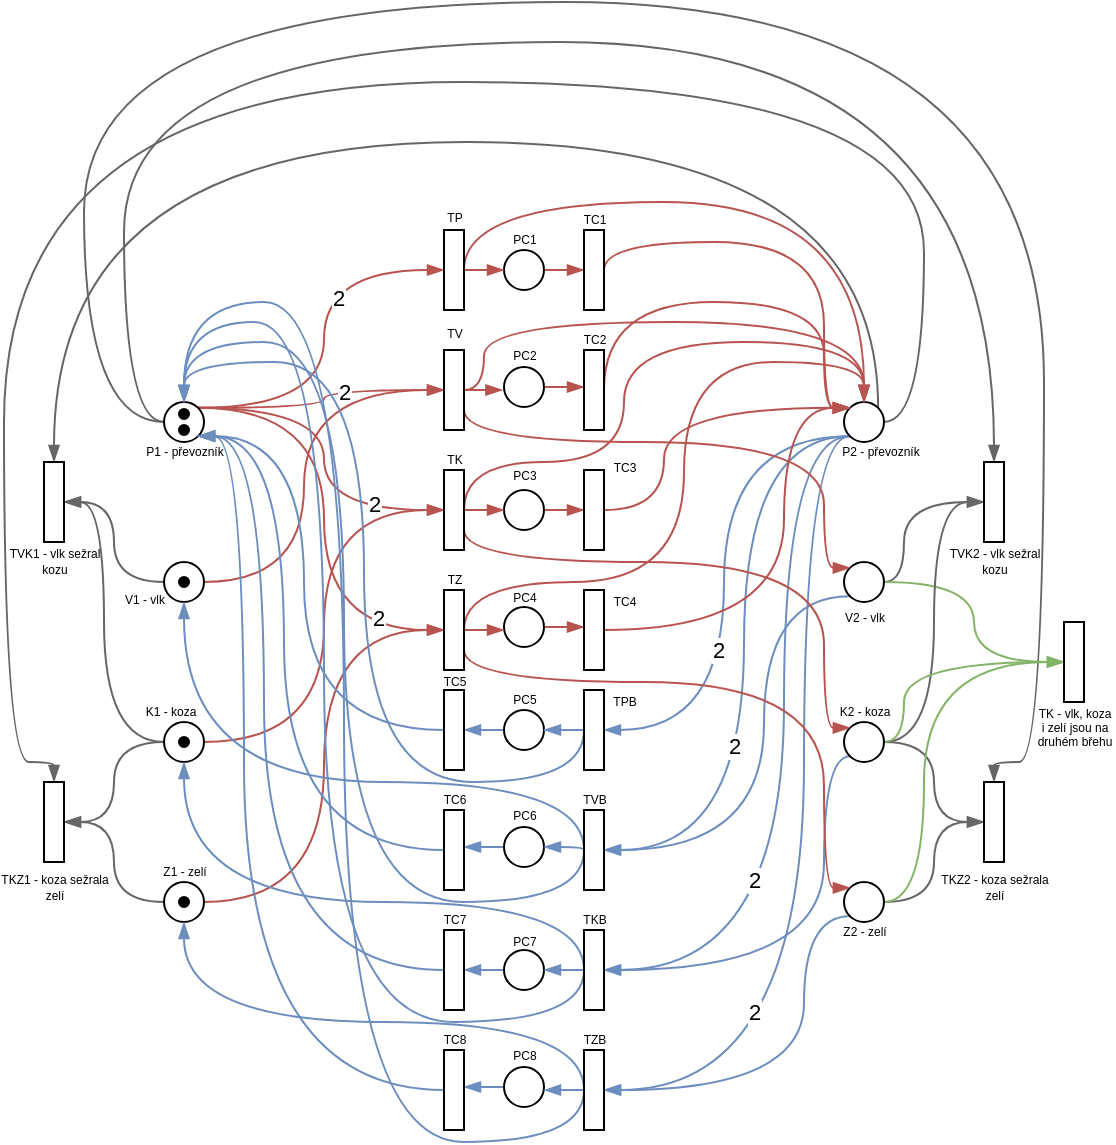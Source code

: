 <mxfile version="12.4.7" type="device"><diagram id="outNNPsC1bkLbOKSWhsV" name="Page-1"><mxGraphModel dx="1422" dy="762" grid="1" gridSize="10" guides="1" tooltips="1" connect="1" arrows="1" fold="1" page="1" pageScale="1" pageWidth="826" pageHeight="1169" math="0" shadow="0"><root><mxCell id="0"/><mxCell id="1" parent="0"/><mxCell id="mmurJmhkpzqXUQVvbqNA-113" style="edgeStyle=orthogonalEdgeStyle;curved=1;rounded=0;orthogonalLoop=1;jettySize=auto;html=1;exitX=1;exitY=0;exitDx=0;exitDy=0;entryX=0;entryY=0.5;entryDx=0;entryDy=0;endArrow=blockThin;endFill=1;fillColor=#f8cecc;strokeColor=#b85450;" edge="1" parent="1" source="mmurJmhkpzqXUQVvbqNA-1" target="mmurJmhkpzqXUQVvbqNA-40"><mxGeometry relative="1" as="geometry"/></mxCell><mxCell id="mmurJmhkpzqXUQVvbqNA-206" value="2" style="text;html=1;align=center;verticalAlign=middle;resizable=0;points=[];labelBackgroundColor=#ffffff;fontSize=11;" vertex="1" connectable="0" parent="mmurJmhkpzqXUQVvbqNA-113"><mxGeometry x="0.445" y="-14" relative="1" as="geometry"><mxPoint as="offset"/></mxGeometry></mxCell><mxCell id="mmurJmhkpzqXUQVvbqNA-114" style="edgeStyle=orthogonalEdgeStyle;curved=1;rounded=0;orthogonalLoop=1;jettySize=auto;html=1;exitX=1;exitY=0;exitDx=0;exitDy=0;entryX=0;entryY=0.5;entryDx=0;entryDy=0;endArrow=blockThin;endFill=1;fillColor=#f8cecc;strokeColor=#b85450;" edge="1" parent="1" source="mmurJmhkpzqXUQVvbqNA-1" target="mmurJmhkpzqXUQVvbqNA-41"><mxGeometry relative="1" as="geometry"/></mxCell><mxCell id="mmurJmhkpzqXUQVvbqNA-213" value="2" style="text;html=1;align=center;verticalAlign=middle;resizable=0;points=[];labelBackgroundColor=#ffffff;fontSize=11;" vertex="1" connectable="0" parent="mmurJmhkpzqXUQVvbqNA-114"><mxGeometry x="0.247" y="-1" relative="1" as="geometry"><mxPoint as="offset"/></mxGeometry></mxCell><mxCell id="mmurJmhkpzqXUQVvbqNA-115" style="edgeStyle=orthogonalEdgeStyle;curved=1;rounded=0;orthogonalLoop=1;jettySize=auto;html=1;exitX=1;exitY=0;exitDx=0;exitDy=0;entryX=0;entryY=0.5;entryDx=0;entryDy=0;endArrow=blockThin;endFill=1;fillColor=#f8cecc;strokeColor=#b85450;" edge="1" parent="1" source="mmurJmhkpzqXUQVvbqNA-1" target="mmurJmhkpzqXUQVvbqNA-51"><mxGeometry relative="1" as="geometry"/></mxCell><mxCell id="mmurJmhkpzqXUQVvbqNA-210" value="2" style="text;html=1;align=center;verticalAlign=middle;resizable=0;points=[];labelBackgroundColor=#ffffff;fontSize=11;" vertex="1" connectable="0" parent="mmurJmhkpzqXUQVvbqNA-115"><mxGeometry x="0.594" y="3" relative="1" as="geometry"><mxPoint as="offset"/></mxGeometry></mxCell><mxCell id="mmurJmhkpzqXUQVvbqNA-116" style="edgeStyle=orthogonalEdgeStyle;curved=1;rounded=0;orthogonalLoop=1;jettySize=auto;html=1;exitX=1;exitY=0;exitDx=0;exitDy=0;entryX=0;entryY=0.5;entryDx=0;entryDy=0;endArrow=blockThin;endFill=1;fillColor=#f8cecc;strokeColor=#b85450;" edge="1" parent="1" source="mmurJmhkpzqXUQVvbqNA-1" target="mmurJmhkpzqXUQVvbqNA-52"><mxGeometry relative="1" as="geometry"/></mxCell><mxCell id="mmurJmhkpzqXUQVvbqNA-214" value="2" style="text;html=1;align=center;verticalAlign=middle;resizable=0;points=[];labelBackgroundColor=#ffffff;fontSize=11;" vertex="1" connectable="0" parent="mmurJmhkpzqXUQVvbqNA-116"><mxGeometry x="0.718" y="6" relative="1" as="geometry"><mxPoint as="offset"/></mxGeometry></mxCell><mxCell id="mmurJmhkpzqXUQVvbqNA-155" style="edgeStyle=orthogonalEdgeStyle;curved=1;rounded=0;orthogonalLoop=1;jettySize=auto;html=1;exitX=0;exitY=0.5;exitDx=0;exitDy=0;endArrow=blockThin;endFill=1;fillColor=#f5f5f5;strokeColor=#666666;entryX=0.5;entryY=0;entryDx=0;entryDy=0;" edge="1" parent="1" source="mmurJmhkpzqXUQVvbqNA-1" target="mmurJmhkpzqXUQVvbqNA-37"><mxGeometry relative="1" as="geometry"><mxPoint x="570" y="20" as="targetPoint"/><Array as="points"><mxPoint x="210" y="250"/><mxPoint x="210" y="60"/><mxPoint x="645" y="60"/></Array></mxGeometry></mxCell><mxCell id="mmurJmhkpzqXUQVvbqNA-156" style="edgeStyle=orthogonalEdgeStyle;curved=1;rounded=0;orthogonalLoop=1;jettySize=auto;html=1;exitX=0;exitY=0.5;exitDx=0;exitDy=0;endArrow=blockThin;endFill=1;fillColor=#f5f5f5;strokeColor=#666666;" edge="1" parent="1" source="mmurJmhkpzqXUQVvbqNA-1"><mxGeometry relative="1" as="geometry"><mxPoint x="645" y="430" as="targetPoint"/><Array as="points"><mxPoint x="190" y="250"/><mxPoint x="190" y="40"/><mxPoint x="670" y="40"/><mxPoint x="670" y="420"/><mxPoint x="645" y="420"/></Array></mxGeometry></mxCell><mxCell id="mmurJmhkpzqXUQVvbqNA-1" value="" style="ellipse;whiteSpace=wrap;html=1;aspect=fixed;" vertex="1" parent="1"><mxGeometry x="230" y="240" width="20" height="20" as="geometry"/></mxCell><mxCell id="mmurJmhkpzqXUQVvbqNA-2" value="" style="ellipse;whiteSpace=wrap;html=1;aspect=fixed;fillColor=#000000;" vertex="1" parent="1"><mxGeometry x="237.5" y="251.5" width="5" height="5" as="geometry"/></mxCell><mxCell id="mmurJmhkpzqXUQVvbqNA-3" value="" style="ellipse;whiteSpace=wrap;html=1;aspect=fixed;fillColor=#000000;" vertex="1" parent="1"><mxGeometry x="237.5" y="243.5" width="5" height="5" as="geometry"/></mxCell><mxCell id="mmurJmhkpzqXUQVvbqNA-117" style="edgeStyle=orthogonalEdgeStyle;curved=1;rounded=0;orthogonalLoop=1;jettySize=auto;html=1;exitX=1;exitY=0.5;exitDx=0;exitDy=0;entryX=0;entryY=0.5;entryDx=0;entryDy=0;endArrow=blockThin;endFill=1;fillColor=#f8cecc;strokeColor=#b85450;" edge="1" parent="1" source="mmurJmhkpzqXUQVvbqNA-4" target="mmurJmhkpzqXUQVvbqNA-41"><mxGeometry relative="1" as="geometry"><Array as="points"><mxPoint x="300" y="330"/><mxPoint x="300" y="234"/></Array></mxGeometry></mxCell><mxCell id="mmurJmhkpzqXUQVvbqNA-145" style="edgeStyle=orthogonalEdgeStyle;curved=1;rounded=0;orthogonalLoop=1;jettySize=auto;html=1;exitX=0;exitY=0.5;exitDx=0;exitDy=0;entryX=1;entryY=0.5;entryDx=0;entryDy=0;endArrow=blockThin;endFill=1;fillColor=#f5f5f5;strokeColor=#666666;" edge="1" parent="1" source="mmurJmhkpzqXUQVvbqNA-4" target="mmurJmhkpzqXUQVvbqNA-32"><mxGeometry relative="1" as="geometry"/></mxCell><mxCell id="mmurJmhkpzqXUQVvbqNA-4" value="" style="ellipse;whiteSpace=wrap;html=1;aspect=fixed;" vertex="1" parent="1"><mxGeometry x="230" y="320" width="20" height="20" as="geometry"/></mxCell><mxCell id="mmurJmhkpzqXUQVvbqNA-5" value="" style="ellipse;whiteSpace=wrap;html=1;aspect=fixed;fillColor=#000000;" vertex="1" parent="1"><mxGeometry x="237.5" y="327.5" width="5" height="5" as="geometry"/></mxCell><mxCell id="mmurJmhkpzqXUQVvbqNA-118" style="edgeStyle=orthogonalEdgeStyle;curved=1;rounded=0;orthogonalLoop=1;jettySize=auto;html=1;exitX=1;exitY=0.5;exitDx=0;exitDy=0;entryX=0;entryY=0.5;entryDx=0;entryDy=0;endArrow=blockThin;endFill=1;fillColor=#f8cecc;strokeColor=#b85450;" edge="1" parent="1" source="mmurJmhkpzqXUQVvbqNA-6" target="mmurJmhkpzqXUQVvbqNA-51"><mxGeometry relative="1" as="geometry"/></mxCell><mxCell id="mmurJmhkpzqXUQVvbqNA-146" style="edgeStyle=orthogonalEdgeStyle;curved=1;rounded=0;orthogonalLoop=1;jettySize=auto;html=1;exitX=0;exitY=0.5;exitDx=0;exitDy=0;entryX=1;entryY=0.5;entryDx=0;entryDy=0;endArrow=blockThin;endFill=1;fillColor=#f5f5f5;strokeColor=#666666;" edge="1" parent="1" source="mmurJmhkpzqXUQVvbqNA-6" target="mmurJmhkpzqXUQVvbqNA-32"><mxGeometry relative="1" as="geometry"><Array as="points"><mxPoint x="200" y="410"/><mxPoint x="200" y="290"/></Array></mxGeometry></mxCell><mxCell id="mmurJmhkpzqXUQVvbqNA-149" style="edgeStyle=orthogonalEdgeStyle;curved=1;rounded=0;orthogonalLoop=1;jettySize=auto;html=1;exitX=0;exitY=0.5;exitDx=0;exitDy=0;entryX=1;entryY=0.5;entryDx=0;entryDy=0;endArrow=blockThin;endFill=1;fillColor=#f5f5f5;strokeColor=#666666;" edge="1" parent="1" source="mmurJmhkpzqXUQVvbqNA-6" target="mmurJmhkpzqXUQVvbqNA-35"><mxGeometry relative="1" as="geometry"/></mxCell><mxCell id="mmurJmhkpzqXUQVvbqNA-6" value="" style="ellipse;whiteSpace=wrap;html=1;aspect=fixed;" vertex="1" parent="1"><mxGeometry x="230" y="400" width="20" height="20" as="geometry"/></mxCell><mxCell id="mmurJmhkpzqXUQVvbqNA-7" value="" style="ellipse;whiteSpace=wrap;html=1;aspect=fixed;fillColor=#000000;" vertex="1" parent="1"><mxGeometry x="237.5" y="407.5" width="5" height="5" as="geometry"/></mxCell><mxCell id="mmurJmhkpzqXUQVvbqNA-119" style="edgeStyle=orthogonalEdgeStyle;curved=1;rounded=0;orthogonalLoop=1;jettySize=auto;html=1;exitX=1;exitY=0.5;exitDx=0;exitDy=0;endArrow=blockThin;endFill=1;entryX=0;entryY=0.5;entryDx=0;entryDy=0;fillColor=#f8cecc;strokeColor=#b85450;" edge="1" parent="1" source="mmurJmhkpzqXUQVvbqNA-8" target="mmurJmhkpzqXUQVvbqNA-52"><mxGeometry relative="1" as="geometry"><mxPoint x="310.0" y="420" as="targetPoint"/></mxGeometry></mxCell><mxCell id="mmurJmhkpzqXUQVvbqNA-150" style="edgeStyle=orthogonalEdgeStyle;curved=1;rounded=0;orthogonalLoop=1;jettySize=auto;html=1;exitX=0;exitY=0.5;exitDx=0;exitDy=0;entryX=1;entryY=0.5;entryDx=0;entryDy=0;endArrow=blockThin;endFill=1;fillColor=#f5f5f5;strokeColor=#666666;" edge="1" parent="1" source="mmurJmhkpzqXUQVvbqNA-8" target="mmurJmhkpzqXUQVvbqNA-35"><mxGeometry relative="1" as="geometry"/></mxCell><mxCell id="mmurJmhkpzqXUQVvbqNA-8" value="" style="ellipse;whiteSpace=wrap;html=1;aspect=fixed;" vertex="1" parent="1"><mxGeometry x="230" y="480" width="20" height="20" as="geometry"/></mxCell><mxCell id="mmurJmhkpzqXUQVvbqNA-9" value="" style="ellipse;whiteSpace=wrap;html=1;aspect=fixed;fillColor=#000000;" vertex="1" parent="1"><mxGeometry x="237.5" y="487.5" width="5" height="5" as="geometry"/></mxCell><mxCell id="mmurJmhkpzqXUQVvbqNA-138" style="edgeStyle=orthogonalEdgeStyle;curved=1;rounded=0;orthogonalLoop=1;jettySize=auto;html=1;exitX=0;exitY=1;exitDx=0;exitDy=0;entryX=1;entryY=0.5;entryDx=0;entryDy=0;endArrow=blockThin;endFill=1;fillColor=#dae8fc;strokeColor=#6c8ebf;" edge="1" parent="1" source="mmurJmhkpzqXUQVvbqNA-10" target="mmurJmhkpzqXUQVvbqNA-59"><mxGeometry relative="1" as="geometry"/></mxCell><mxCell id="mmurJmhkpzqXUQVvbqNA-215" value="2" style="text;html=1;align=center;verticalAlign=middle;resizable=0;points=[];labelBackgroundColor=#ffffff;fontSize=11;" vertex="1" connectable="0" parent="mmurJmhkpzqXUQVvbqNA-138"><mxGeometry x="0.259" y="-3" relative="1" as="geometry"><mxPoint as="offset"/></mxGeometry></mxCell><mxCell id="mmurJmhkpzqXUQVvbqNA-139" style="edgeStyle=orthogonalEdgeStyle;curved=1;rounded=0;orthogonalLoop=1;jettySize=auto;html=1;exitX=0;exitY=1;exitDx=0;exitDy=0;entryX=1;entryY=0.5;entryDx=0;entryDy=0;endArrow=blockThin;endFill=1;fillColor=#dae8fc;strokeColor=#6c8ebf;" edge="1" parent="1" source="mmurJmhkpzqXUQVvbqNA-10" target="mmurJmhkpzqXUQVvbqNA-60"><mxGeometry relative="1" as="geometry"><Array as="points"><mxPoint x="520" y="257"/><mxPoint x="520" y="464"/></Array></mxGeometry></mxCell><mxCell id="mmurJmhkpzqXUQVvbqNA-216" value="2" style="text;html=1;align=center;verticalAlign=middle;resizable=0;points=[];labelBackgroundColor=#ffffff;fontSize=11;" vertex="1" connectable="0" parent="mmurJmhkpzqXUQVvbqNA-139"><mxGeometry x="0.259" y="-5" relative="1" as="geometry"><mxPoint as="offset"/></mxGeometry></mxCell><mxCell id="mmurJmhkpzqXUQVvbqNA-140" style="edgeStyle=orthogonalEdgeStyle;curved=1;rounded=0;orthogonalLoop=1;jettySize=auto;html=1;exitX=0;exitY=1;exitDx=0;exitDy=0;entryX=1;entryY=0.5;entryDx=0;entryDy=0;endArrow=blockThin;endFill=1;fillColor=#dae8fc;strokeColor=#6c8ebf;" edge="1" parent="1" source="mmurJmhkpzqXUQVvbqNA-10" target="mmurJmhkpzqXUQVvbqNA-65"><mxGeometry relative="1" as="geometry"><Array as="points"><mxPoint x="540" y="257"/><mxPoint x="540" y="524"/></Array></mxGeometry></mxCell><mxCell id="mmurJmhkpzqXUQVvbqNA-218" value="2" style="text;html=1;align=center;verticalAlign=middle;resizable=0;points=[];labelBackgroundColor=#ffffff;fontSize=11;" vertex="1" connectable="0" parent="mmurJmhkpzqXUQVvbqNA-140"><mxGeometry x="0.308" y="-15" relative="1" as="geometry"><mxPoint as="offset"/></mxGeometry></mxCell><mxCell id="mmurJmhkpzqXUQVvbqNA-141" style="edgeStyle=orthogonalEdgeStyle;curved=1;rounded=0;orthogonalLoop=1;jettySize=auto;html=1;exitX=0;exitY=1;exitDx=0;exitDy=0;entryX=1;entryY=0.5;entryDx=0;entryDy=0;endArrow=blockThin;endFill=1;fillColor=#dae8fc;strokeColor=#6c8ebf;" edge="1" parent="1" source="mmurJmhkpzqXUQVvbqNA-10" target="mmurJmhkpzqXUQVvbqNA-66"><mxGeometry relative="1" as="geometry"><Array as="points"><mxPoint x="550" y="257"/><mxPoint x="550" y="584"/></Array></mxGeometry></mxCell><mxCell id="mmurJmhkpzqXUQVvbqNA-219" value="2" style="text;html=1;align=center;verticalAlign=middle;resizable=0;points=[];labelBackgroundColor=#ffffff;fontSize=11;" vertex="1" connectable="0" parent="mmurJmhkpzqXUQVvbqNA-141"><mxGeometry x="0.381" y="-25" relative="1" as="geometry"><mxPoint as="offset"/></mxGeometry></mxCell><mxCell id="mmurJmhkpzqXUQVvbqNA-147" style="edgeStyle=orthogonalEdgeStyle;curved=1;rounded=0;orthogonalLoop=1;jettySize=auto;html=1;exitX=1;exitY=0;exitDx=0;exitDy=0;entryX=0.5;entryY=0;entryDx=0;entryDy=0;endArrow=blockThin;endFill=1;fillColor=#f5f5f5;strokeColor=#666666;" edge="1" parent="1" source="mmurJmhkpzqXUQVvbqNA-10" target="mmurJmhkpzqXUQVvbqNA-32"><mxGeometry relative="1" as="geometry"><Array as="points"><mxPoint x="587" y="110"/><mxPoint x="175" y="110"/></Array></mxGeometry></mxCell><mxCell id="mmurJmhkpzqXUQVvbqNA-148" style="edgeStyle=orthogonalEdgeStyle;curved=1;rounded=0;orthogonalLoop=1;jettySize=auto;html=1;exitX=1;exitY=0.5;exitDx=0;exitDy=0;endArrow=blockThin;endFill=1;fillColor=#f5f5f5;strokeColor=#666666;entryX=0.5;entryY=0;entryDx=0;entryDy=0;" edge="1" parent="1" source="mmurJmhkpzqXUQVvbqNA-10" target="mmurJmhkpzqXUQVvbqNA-35"><mxGeometry relative="1" as="geometry"><mxPoint x="175" y="430" as="targetPoint"/><Array as="points"><mxPoint x="610" y="250"/><mxPoint x="610" y="80"/><mxPoint x="150" y="80"/><mxPoint x="150" y="420"/><mxPoint x="175" y="420"/></Array></mxGeometry></mxCell><mxCell id="mmurJmhkpzqXUQVvbqNA-10" value="" style="ellipse;whiteSpace=wrap;html=1;aspect=fixed;" vertex="1" parent="1"><mxGeometry x="570" y="240" width="20" height="20" as="geometry"/></mxCell><mxCell id="mmurJmhkpzqXUQVvbqNA-142" style="edgeStyle=orthogonalEdgeStyle;curved=1;rounded=0;orthogonalLoop=1;jettySize=auto;html=1;exitX=0;exitY=1;exitDx=0;exitDy=0;entryX=1;entryY=0.5;entryDx=0;entryDy=0;endArrow=blockThin;endFill=1;fillColor=#dae8fc;strokeColor=#6c8ebf;" edge="1" parent="1" source="mmurJmhkpzqXUQVvbqNA-13" target="mmurJmhkpzqXUQVvbqNA-60"><mxGeometry relative="1" as="geometry"><Array as="points"><mxPoint x="530" y="337"/><mxPoint x="530" y="464"/></Array></mxGeometry></mxCell><mxCell id="mmurJmhkpzqXUQVvbqNA-151" style="edgeStyle=orthogonalEdgeStyle;curved=1;rounded=0;orthogonalLoop=1;jettySize=auto;html=1;exitX=1;exitY=0.5;exitDx=0;exitDy=0;entryX=0;entryY=0.5;entryDx=0;entryDy=0;endArrow=blockThin;endFill=1;fillColor=#f5f5f5;strokeColor=#666666;" edge="1" parent="1" source="mmurJmhkpzqXUQVvbqNA-13" target="mmurJmhkpzqXUQVvbqNA-37"><mxGeometry relative="1" as="geometry"><Array as="points"><mxPoint x="600" y="330"/><mxPoint x="600" y="290"/></Array></mxGeometry></mxCell><mxCell id="mmurJmhkpzqXUQVvbqNA-158" style="edgeStyle=orthogonalEdgeStyle;curved=1;rounded=0;orthogonalLoop=1;jettySize=auto;html=1;exitX=1;exitY=0.5;exitDx=0;exitDy=0;entryX=0;entryY=0.5;entryDx=0;entryDy=0;endArrow=blockThin;endFill=1;fillColor=#d5e8d4;strokeColor=#82b366;" edge="1" parent="1" source="mmurJmhkpzqXUQVvbqNA-13" target="mmurJmhkpzqXUQVvbqNA-39"><mxGeometry relative="1" as="geometry"/></mxCell><mxCell id="mmurJmhkpzqXUQVvbqNA-13" value="" style="ellipse;whiteSpace=wrap;html=1;aspect=fixed;" vertex="1" parent="1"><mxGeometry x="570" y="320" width="20" height="20" as="geometry"/></mxCell><mxCell id="mmurJmhkpzqXUQVvbqNA-143" style="edgeStyle=orthogonalEdgeStyle;curved=1;rounded=0;orthogonalLoop=1;jettySize=auto;html=1;exitX=0;exitY=1;exitDx=0;exitDy=0;entryX=1;entryY=0.5;entryDx=0;entryDy=0;endArrow=blockThin;endFill=1;fillColor=#dae8fc;strokeColor=#6c8ebf;" edge="1" parent="1" source="mmurJmhkpzqXUQVvbqNA-15" target="mmurJmhkpzqXUQVvbqNA-65"><mxGeometry relative="1" as="geometry"><Array as="points"><mxPoint x="560" y="417"/><mxPoint x="560" y="524"/></Array></mxGeometry></mxCell><mxCell id="mmurJmhkpzqXUQVvbqNA-152" style="edgeStyle=orthogonalEdgeStyle;curved=1;rounded=0;orthogonalLoop=1;jettySize=auto;html=1;exitX=1;exitY=0.5;exitDx=0;exitDy=0;entryX=0;entryY=0.5;entryDx=0;entryDy=0;endArrow=blockThin;endFill=1;fillColor=#f5f5f5;strokeColor=#666666;" edge="1" parent="1" source="mmurJmhkpzqXUQVvbqNA-15" target="mmurJmhkpzqXUQVvbqNA-37"><mxGeometry relative="1" as="geometry"/></mxCell><mxCell id="mmurJmhkpzqXUQVvbqNA-153" style="edgeStyle=orthogonalEdgeStyle;curved=1;rounded=0;orthogonalLoop=1;jettySize=auto;html=1;exitX=1;exitY=0.5;exitDx=0;exitDy=0;entryX=0;entryY=0.5;entryDx=0;entryDy=0;endArrow=blockThin;endFill=1;fillColor=#f5f5f5;strokeColor=#666666;" edge="1" parent="1" source="mmurJmhkpzqXUQVvbqNA-15" target="mmurJmhkpzqXUQVvbqNA-38"><mxGeometry relative="1" as="geometry"/></mxCell><mxCell id="mmurJmhkpzqXUQVvbqNA-159" style="edgeStyle=orthogonalEdgeStyle;curved=1;rounded=0;orthogonalLoop=1;jettySize=auto;html=1;exitX=1;exitY=0.5;exitDx=0;exitDy=0;entryX=0;entryY=0.5;entryDx=0;entryDy=0;endArrow=blockThin;endFill=1;fillColor=#d5e8d4;strokeColor=#82b366;" edge="1" parent="1" source="mmurJmhkpzqXUQVvbqNA-15" target="mmurJmhkpzqXUQVvbqNA-39"><mxGeometry relative="1" as="geometry"><Array as="points"><mxPoint x="600" y="410"/><mxPoint x="600" y="370"/></Array></mxGeometry></mxCell><mxCell id="mmurJmhkpzqXUQVvbqNA-15" value="" style="ellipse;whiteSpace=wrap;html=1;aspect=fixed;" vertex="1" parent="1"><mxGeometry x="570" y="400" width="20" height="20" as="geometry"/></mxCell><mxCell id="mmurJmhkpzqXUQVvbqNA-144" style="edgeStyle=orthogonalEdgeStyle;curved=1;rounded=0;orthogonalLoop=1;jettySize=auto;html=1;exitX=0;exitY=1;exitDx=0;exitDy=0;entryX=1;entryY=0.5;entryDx=0;entryDy=0;endArrow=blockThin;endFill=1;fillColor=#dae8fc;strokeColor=#6c8ebf;" edge="1" parent="1" source="mmurJmhkpzqXUQVvbqNA-17" target="mmurJmhkpzqXUQVvbqNA-66"><mxGeometry relative="1" as="geometry"><Array as="points"><mxPoint x="550" y="497"/><mxPoint x="550" y="584"/></Array></mxGeometry></mxCell><mxCell id="mmurJmhkpzqXUQVvbqNA-154" style="edgeStyle=orthogonalEdgeStyle;curved=1;rounded=0;orthogonalLoop=1;jettySize=auto;html=1;exitX=1;exitY=0.5;exitDx=0;exitDy=0;entryX=0;entryY=0.5;entryDx=0;entryDy=0;endArrow=blockThin;endFill=1;fillColor=#f5f5f5;strokeColor=#666666;" edge="1" parent="1" source="mmurJmhkpzqXUQVvbqNA-17" target="mmurJmhkpzqXUQVvbqNA-38"><mxGeometry relative="1" as="geometry"/></mxCell><mxCell id="mmurJmhkpzqXUQVvbqNA-160" style="edgeStyle=orthogonalEdgeStyle;curved=1;rounded=0;orthogonalLoop=1;jettySize=auto;html=1;exitX=1;exitY=0.5;exitDx=0;exitDy=0;entryX=0;entryY=0.5;entryDx=0;entryDy=0;endArrow=blockThin;endFill=1;fillColor=#d5e8d4;strokeColor=#82b366;" edge="1" parent="1" source="mmurJmhkpzqXUQVvbqNA-17" target="mmurJmhkpzqXUQVvbqNA-39"><mxGeometry relative="1" as="geometry"><Array as="points"><mxPoint x="610" y="490"/><mxPoint x="610" y="370"/></Array></mxGeometry></mxCell><mxCell id="mmurJmhkpzqXUQVvbqNA-17" value="" style="ellipse;whiteSpace=wrap;html=1;aspect=fixed;" vertex="1" parent="1"><mxGeometry x="570" y="480" width="20" height="20" as="geometry"/></mxCell><mxCell id="mmurJmhkpzqXUQVvbqNA-90" style="edgeStyle=orthogonalEdgeStyle;rounded=0;orthogonalLoop=1;jettySize=auto;html=1;exitX=1;exitY=0.5;exitDx=0;exitDy=0;entryX=0;entryY=0.465;entryDx=0;entryDy=0;entryPerimeter=0;endArrow=blockThin;endFill=1;fillColor=#f8cecc;strokeColor=#b85450;" edge="1" parent="1" source="mmurJmhkpzqXUQVvbqNA-19" target="mmurJmhkpzqXUQVvbqNA-48"><mxGeometry relative="1" as="geometry"/></mxCell><mxCell id="mmurJmhkpzqXUQVvbqNA-19" value="" style="ellipse;whiteSpace=wrap;html=1;aspect=fixed;" vertex="1" parent="1"><mxGeometry x="400" y="222.5" width="20" height="20" as="geometry"/></mxCell><mxCell id="mmurJmhkpzqXUQVvbqNA-89" style="edgeStyle=orthogonalEdgeStyle;rounded=0;orthogonalLoop=1;jettySize=auto;html=1;exitX=1;exitY=0.5;exitDx=0;exitDy=0;entryX=0;entryY=0.5;entryDx=0;entryDy=0;endArrow=blockThin;endFill=1;fillColor=#f8cecc;strokeColor=#b85450;" edge="1" parent="1" source="mmurJmhkpzqXUQVvbqNA-25" target="mmurJmhkpzqXUQVvbqNA-47"><mxGeometry relative="1" as="geometry"/></mxCell><mxCell id="mmurJmhkpzqXUQVvbqNA-25" value="" style="ellipse;whiteSpace=wrap;html=1;aspect=fixed;" vertex="1" parent="1"><mxGeometry x="400" y="164" width="20" height="20" as="geometry"/></mxCell><mxCell id="mmurJmhkpzqXUQVvbqNA-32" value="" style="rounded=0;whiteSpace=wrap;html=1;fillColor=none;" vertex="1" parent="1"><mxGeometry x="170" y="270" width="10" height="40" as="geometry"/></mxCell><mxCell id="mmurJmhkpzqXUQVvbqNA-35" value="" style="rounded=0;whiteSpace=wrap;html=1;fillColor=none;" vertex="1" parent="1"><mxGeometry x="170" y="430" width="10" height="40" as="geometry"/></mxCell><mxCell id="mmurJmhkpzqXUQVvbqNA-37" value="" style="rounded=0;whiteSpace=wrap;html=1;fillColor=none;" vertex="1" parent="1"><mxGeometry x="640" y="270" width="10" height="40" as="geometry"/></mxCell><mxCell id="mmurJmhkpzqXUQVvbqNA-38" value="" style="rounded=0;whiteSpace=wrap;html=1;fillColor=none;" vertex="1" parent="1"><mxGeometry x="640" y="430" width="10" height="40" as="geometry"/></mxCell><mxCell id="mmurJmhkpzqXUQVvbqNA-39" value="" style="rounded=0;whiteSpace=wrap;html=1;fillColor=none;" vertex="1" parent="1"><mxGeometry x="680" y="350" width="10" height="40" as="geometry"/></mxCell><mxCell id="mmurJmhkpzqXUQVvbqNA-67" style="edgeStyle=orthogonalEdgeStyle;rounded=0;orthogonalLoop=1;jettySize=auto;html=1;exitX=1;exitY=0.5;exitDx=0;exitDy=0;entryX=0;entryY=0.5;entryDx=0;entryDy=0;endArrow=blockThin;endFill=1;fillColor=#f8cecc;strokeColor=#b85450;" edge="1" parent="1" source="mmurJmhkpzqXUQVvbqNA-40" target="mmurJmhkpzqXUQVvbqNA-25"><mxGeometry relative="1" as="geometry"/></mxCell><mxCell id="mmurJmhkpzqXUQVvbqNA-106" style="edgeStyle=orthogonalEdgeStyle;curved=1;rounded=0;orthogonalLoop=1;jettySize=auto;html=1;exitX=1;exitY=0.5;exitDx=0;exitDy=0;entryX=0.5;entryY=0;entryDx=0;entryDy=0;endArrow=blockThin;endFill=1;fillColor=#f8cecc;strokeColor=#b85450;" edge="1" parent="1" source="mmurJmhkpzqXUQVvbqNA-40" target="mmurJmhkpzqXUQVvbqNA-10"><mxGeometry relative="1" as="geometry"><Array as="points"><mxPoint x="380" y="140"/><mxPoint x="580" y="140"/></Array></mxGeometry></mxCell><mxCell id="mmurJmhkpzqXUQVvbqNA-40" value="" style="rounded=0;whiteSpace=wrap;html=1;fillColor=none;" vertex="1" parent="1"><mxGeometry x="370" y="154" width="10" height="40" as="geometry"/></mxCell><mxCell id="mmurJmhkpzqXUQVvbqNA-74" style="edgeStyle=orthogonalEdgeStyle;rounded=0;orthogonalLoop=1;jettySize=auto;html=1;exitX=1;exitY=0.5;exitDx=0;exitDy=0;entryX=-0.038;entryY=0.583;entryDx=0;entryDy=0;entryPerimeter=0;endArrow=blockThin;endFill=1;fillColor=#f8cecc;strokeColor=#b85450;" edge="1" parent="1" source="mmurJmhkpzqXUQVvbqNA-41" target="mmurJmhkpzqXUQVvbqNA-19"><mxGeometry relative="1" as="geometry"/></mxCell><mxCell id="mmurJmhkpzqXUQVvbqNA-107" style="edgeStyle=orthogonalEdgeStyle;curved=1;rounded=0;orthogonalLoop=1;jettySize=auto;html=1;exitX=1;exitY=0.5;exitDx=0;exitDy=0;entryX=0.5;entryY=0;entryDx=0;entryDy=0;endArrow=blockThin;endFill=1;fillColor=#f8cecc;strokeColor=#b85450;" edge="1" parent="1" source="mmurJmhkpzqXUQVvbqNA-41" target="mmurJmhkpzqXUQVvbqNA-10"><mxGeometry relative="1" as="geometry"><Array as="points"><mxPoint x="390" y="234"/><mxPoint x="390" y="200"/><mxPoint x="580" y="200"/></Array></mxGeometry></mxCell><mxCell id="mmurJmhkpzqXUQVvbqNA-110" style="edgeStyle=orthogonalEdgeStyle;curved=1;rounded=0;orthogonalLoop=1;jettySize=auto;html=1;exitX=1;exitY=0.75;exitDx=0;exitDy=0;entryX=0;entryY=0;entryDx=0;entryDy=0;endArrow=blockThin;endFill=1;fillColor=#f8cecc;strokeColor=#b85450;" edge="1" parent="1" source="mmurJmhkpzqXUQVvbqNA-41" target="mmurJmhkpzqXUQVvbqNA-13"><mxGeometry relative="1" as="geometry"><Array as="points"><mxPoint x="380" y="260"/><mxPoint x="560" y="260"/><mxPoint x="560" y="323"/></Array></mxGeometry></mxCell><mxCell id="mmurJmhkpzqXUQVvbqNA-41" value="" style="rounded=0;whiteSpace=wrap;html=1;fillColor=none;" vertex="1" parent="1"><mxGeometry x="370" y="214" width="10" height="40" as="geometry"/></mxCell><mxCell id="mmurJmhkpzqXUQVvbqNA-101" style="edgeStyle=orthogonalEdgeStyle;rounded=0;orthogonalLoop=1;jettySize=auto;html=1;exitX=1;exitY=0.5;exitDx=0;exitDy=0;endArrow=blockThin;endFill=1;curved=1;fillColor=#f8cecc;strokeColor=#b85450;entryX=0;entryY=0;entryDx=0;entryDy=0;" edge="1" parent="1" source="mmurJmhkpzqXUQVvbqNA-47" target="mmurJmhkpzqXUQVvbqNA-10"><mxGeometry relative="1" as="geometry"><mxPoint x="573" y="230" as="targetPoint"/><Array as="points"><mxPoint x="450" y="160"/><mxPoint x="560" y="160"/><mxPoint x="560" y="243"/></Array></mxGeometry></mxCell><mxCell id="mmurJmhkpzqXUQVvbqNA-47" value="" style="rounded=0;whiteSpace=wrap;html=1;fillColor=none;" vertex="1" parent="1"><mxGeometry x="440" y="154" width="10" height="40" as="geometry"/></mxCell><mxCell id="mmurJmhkpzqXUQVvbqNA-102" style="edgeStyle=orthogonalEdgeStyle;rounded=0;orthogonalLoop=1;jettySize=auto;html=1;exitX=1;exitY=0.5;exitDx=0;exitDy=0;endArrow=blockThin;endFill=1;elbow=vertical;curved=1;fillColor=#f8cecc;strokeColor=#b85450;entryX=0;entryY=0;entryDx=0;entryDy=0;" edge="1" parent="1" source="mmurJmhkpzqXUQVvbqNA-48" target="mmurJmhkpzqXUQVvbqNA-10"><mxGeometry relative="1" as="geometry"><mxPoint x="560" y="250" as="targetPoint"/><Array as="points"><mxPoint x="450" y="190"/><mxPoint x="560" y="190"/><mxPoint x="560" y="243"/></Array></mxGeometry></mxCell><mxCell id="mmurJmhkpzqXUQVvbqNA-48" value="" style="rounded=0;whiteSpace=wrap;html=1;fillColor=none;" vertex="1" parent="1"><mxGeometry x="440" y="214" width="10" height="40" as="geometry"/></mxCell><mxCell id="mmurJmhkpzqXUQVvbqNA-93" style="edgeStyle=orthogonalEdgeStyle;rounded=0;orthogonalLoop=1;jettySize=auto;html=1;exitX=1;exitY=0.5;exitDx=0;exitDy=0;entryX=0;entryY=0.463;entryDx=0;entryDy=0;entryPerimeter=0;endArrow=blockThin;endFill=1;fillColor=#f8cecc;strokeColor=#b85450;" edge="1" parent="1" source="mmurJmhkpzqXUQVvbqNA-49" target="mmurJmhkpzqXUQVvbqNA-54"><mxGeometry relative="1" as="geometry"/></mxCell><mxCell id="mmurJmhkpzqXUQVvbqNA-49" value="" style="ellipse;whiteSpace=wrap;html=1;aspect=fixed;" vertex="1" parent="1"><mxGeometry x="400" y="342.5" width="20" height="20" as="geometry"/></mxCell><mxCell id="mmurJmhkpzqXUQVvbqNA-91" style="edgeStyle=orthogonalEdgeStyle;rounded=0;orthogonalLoop=1;jettySize=auto;html=1;exitX=1;exitY=0.5;exitDx=0;exitDy=0;entryX=0;entryY=0.5;entryDx=0;entryDy=0;endArrow=blockThin;endFill=1;fillColor=#f8cecc;strokeColor=#b85450;" edge="1" parent="1" source="mmurJmhkpzqXUQVvbqNA-50" target="mmurJmhkpzqXUQVvbqNA-53"><mxGeometry relative="1" as="geometry"/></mxCell><mxCell id="mmurJmhkpzqXUQVvbqNA-50" value="" style="ellipse;whiteSpace=wrap;html=1;aspect=fixed;" vertex="1" parent="1"><mxGeometry x="400" y="284" width="20" height="20" as="geometry"/></mxCell><mxCell id="mmurJmhkpzqXUQVvbqNA-72" style="edgeStyle=orthogonalEdgeStyle;rounded=0;orthogonalLoop=1;jettySize=auto;html=1;exitX=1;exitY=0.5;exitDx=0;exitDy=0;entryX=0;entryY=0.5;entryDx=0;entryDy=0;endArrow=blockThin;endFill=1;fillColor=#f8cecc;strokeColor=#b85450;" edge="1" parent="1" source="mmurJmhkpzqXUQVvbqNA-51" target="mmurJmhkpzqXUQVvbqNA-50"><mxGeometry relative="1" as="geometry"/></mxCell><mxCell id="mmurJmhkpzqXUQVvbqNA-108" style="edgeStyle=orthogonalEdgeStyle;curved=1;rounded=0;orthogonalLoop=1;jettySize=auto;html=1;exitX=1;exitY=0.5;exitDx=0;exitDy=0;entryX=0.5;entryY=0;entryDx=0;entryDy=0;endArrow=blockThin;endFill=1;fillColor=#f8cecc;strokeColor=#b85450;" edge="1" parent="1" source="mmurJmhkpzqXUQVvbqNA-51" target="mmurJmhkpzqXUQVvbqNA-10"><mxGeometry relative="1" as="geometry"><Array as="points"><mxPoint x="380" y="270"/><mxPoint x="460" y="270"/><mxPoint x="460" y="210"/><mxPoint x="580" y="210"/></Array></mxGeometry></mxCell><mxCell id="mmurJmhkpzqXUQVvbqNA-111" style="edgeStyle=orthogonalEdgeStyle;curved=1;rounded=0;orthogonalLoop=1;jettySize=auto;html=1;exitX=1;exitY=0.75;exitDx=0;exitDy=0;entryX=0;entryY=0;entryDx=0;entryDy=0;endArrow=blockThin;endFill=1;fillColor=#f8cecc;strokeColor=#b85450;" edge="1" parent="1" source="mmurJmhkpzqXUQVvbqNA-51" target="mmurJmhkpzqXUQVvbqNA-15"><mxGeometry relative="1" as="geometry"><Array as="points"><mxPoint x="380" y="320"/><mxPoint x="560" y="320"/><mxPoint x="560" y="403"/></Array></mxGeometry></mxCell><mxCell id="mmurJmhkpzqXUQVvbqNA-51" value="" style="rounded=0;whiteSpace=wrap;html=1;fillColor=none;" vertex="1" parent="1"><mxGeometry x="370" y="274" width="10" height="40" as="geometry"/></mxCell><mxCell id="mmurJmhkpzqXUQVvbqNA-84" style="edgeStyle=orthogonalEdgeStyle;rounded=0;orthogonalLoop=1;jettySize=auto;html=1;exitX=1;exitY=0.5;exitDx=0;exitDy=0;entryX=0;entryY=0.572;entryDx=0;entryDy=0;entryPerimeter=0;endArrow=blockThin;endFill=1;fillColor=#f8cecc;strokeColor=#b85450;" edge="1" parent="1" source="mmurJmhkpzqXUQVvbqNA-52" target="mmurJmhkpzqXUQVvbqNA-49"><mxGeometry relative="1" as="geometry"/></mxCell><mxCell id="mmurJmhkpzqXUQVvbqNA-109" style="edgeStyle=orthogonalEdgeStyle;curved=1;rounded=0;orthogonalLoop=1;jettySize=auto;html=1;exitX=1;exitY=0.5;exitDx=0;exitDy=0;endArrow=blockThin;endFill=1;fillColor=#f8cecc;strokeColor=#b85450;entryX=0.5;entryY=0;entryDx=0;entryDy=0;" edge="1" parent="1" source="mmurJmhkpzqXUQVvbqNA-52" target="mmurJmhkpzqXUQVvbqNA-10"><mxGeometry relative="1" as="geometry"><mxPoint x="560" y="230" as="targetPoint"/><Array as="points"><mxPoint x="380" y="330"/><mxPoint x="490" y="330"/><mxPoint x="490" y="220"/><mxPoint x="580" y="220"/></Array></mxGeometry></mxCell><mxCell id="mmurJmhkpzqXUQVvbqNA-112" style="edgeStyle=orthogonalEdgeStyle;curved=1;rounded=0;orthogonalLoop=1;jettySize=auto;html=1;exitX=1;exitY=0.75;exitDx=0;exitDy=0;entryX=0;entryY=0;entryDx=0;entryDy=0;endArrow=blockThin;endFill=1;fillColor=#f8cecc;strokeColor=#b85450;" edge="1" parent="1" source="mmurJmhkpzqXUQVvbqNA-52" target="mmurJmhkpzqXUQVvbqNA-17"><mxGeometry relative="1" as="geometry"><Array as="points"><mxPoint x="380" y="380"/><mxPoint x="560" y="380"/><mxPoint x="560" y="483"/></Array></mxGeometry></mxCell><mxCell id="mmurJmhkpzqXUQVvbqNA-52" value="" style="rounded=0;whiteSpace=wrap;html=1;fillColor=none;" vertex="1" parent="1"><mxGeometry x="370" y="334" width="10" height="40" as="geometry"/></mxCell><mxCell id="mmurJmhkpzqXUQVvbqNA-103" style="edgeStyle=orthogonalEdgeStyle;curved=1;rounded=0;orthogonalLoop=1;jettySize=auto;html=1;exitX=1;exitY=0.5;exitDx=0;exitDy=0;endArrow=blockThin;endFill=1;fillColor=#f8cecc;strokeColor=#b85450;entryX=0;entryY=0;entryDx=0;entryDy=0;" edge="1" parent="1" source="mmurJmhkpzqXUQVvbqNA-53" target="mmurJmhkpzqXUQVvbqNA-10"><mxGeometry relative="1" as="geometry"><mxPoint x="560" y="250" as="targetPoint"/><Array as="points"><mxPoint x="480" y="294"/><mxPoint x="480" y="243"/></Array></mxGeometry></mxCell><mxCell id="mmurJmhkpzqXUQVvbqNA-53" value="" style="rounded=0;whiteSpace=wrap;html=1;fillColor=none;" vertex="1" parent="1"><mxGeometry x="440" y="274" width="10" height="40" as="geometry"/></mxCell><mxCell id="mmurJmhkpzqXUQVvbqNA-104" style="edgeStyle=orthogonalEdgeStyle;curved=1;rounded=0;orthogonalLoop=1;jettySize=auto;html=1;exitX=1;exitY=0.5;exitDx=0;exitDy=0;endArrow=blockThin;endFill=1;fillColor=#f8cecc;strokeColor=#b85450;entryX=0;entryY=0;entryDx=0;entryDy=0;" edge="1" parent="1" source="mmurJmhkpzqXUQVvbqNA-54" target="mmurJmhkpzqXUQVvbqNA-10"><mxGeometry relative="1" as="geometry"><mxPoint x="550" y="240" as="targetPoint"/><Array as="points"><mxPoint x="540" y="354"/><mxPoint x="540" y="243"/></Array></mxGeometry></mxCell><mxCell id="mmurJmhkpzqXUQVvbqNA-54" value="" style="rounded=0;whiteSpace=wrap;html=1;fillColor=none;" vertex="1" parent="1"><mxGeometry x="440" y="334" width="10" height="40" as="geometry"/></mxCell><mxCell id="mmurJmhkpzqXUQVvbqNA-87" style="edgeStyle=orthogonalEdgeStyle;rounded=0;orthogonalLoop=1;jettySize=auto;html=1;exitX=0;exitY=0.5;exitDx=0;exitDy=0;entryX=1;entryY=0.463;entryDx=0;entryDy=0;entryPerimeter=0;endArrow=blockThin;endFill=1;fillColor=#dae8fc;strokeColor=#6c8ebf;" edge="1" parent="1" source="mmurJmhkpzqXUQVvbqNA-55" target="mmurJmhkpzqXUQVvbqNA-58"><mxGeometry relative="1" as="geometry"/></mxCell><mxCell id="mmurJmhkpzqXUQVvbqNA-55" value="" style="ellipse;whiteSpace=wrap;html=1;aspect=fixed;" vertex="1" parent="1"><mxGeometry x="400" y="452.5" width="20" height="20" as="geometry"/></mxCell><mxCell id="mmurJmhkpzqXUQVvbqNA-88" style="edgeStyle=orthogonalEdgeStyle;rounded=0;orthogonalLoop=1;jettySize=auto;html=1;exitX=0;exitY=0.5;exitDx=0;exitDy=0;entryX=1;entryY=0.5;entryDx=0;entryDy=0;endArrow=blockThin;endFill=1;fillColor=#dae8fc;strokeColor=#6c8ebf;" edge="1" parent="1" source="mmurJmhkpzqXUQVvbqNA-56" target="mmurJmhkpzqXUQVvbqNA-57"><mxGeometry relative="1" as="geometry"/></mxCell><mxCell id="mmurJmhkpzqXUQVvbqNA-56" value="" style="ellipse;whiteSpace=wrap;html=1;aspect=fixed;" vertex="1" parent="1"><mxGeometry x="400" y="394" width="20" height="20" as="geometry"/></mxCell><mxCell id="mmurJmhkpzqXUQVvbqNA-124" style="edgeStyle=orthogonalEdgeStyle;curved=1;rounded=0;orthogonalLoop=1;jettySize=auto;html=1;exitX=0;exitY=0.5;exitDx=0;exitDy=0;endArrow=blockThin;endFill=1;fillColor=#dae8fc;strokeColor=#6c8ebf;" edge="1" parent="1" source="mmurJmhkpzqXUQVvbqNA-57"><mxGeometry relative="1" as="geometry"><mxPoint x="247" y="257" as="targetPoint"/><Array as="points"><mxPoint x="300" y="404"/><mxPoint x="300" y="257"/></Array></mxGeometry></mxCell><mxCell id="mmurJmhkpzqXUQVvbqNA-57" value="" style="rounded=0;whiteSpace=wrap;html=1;fillColor=none;" vertex="1" parent="1"><mxGeometry x="370" y="384" width="10" height="40" as="geometry"/></mxCell><mxCell id="mmurJmhkpzqXUQVvbqNA-125" style="edgeStyle=orthogonalEdgeStyle;curved=1;rounded=0;orthogonalLoop=1;jettySize=auto;html=1;exitX=0;exitY=0.5;exitDx=0;exitDy=0;entryX=1;entryY=1;entryDx=0;entryDy=0;endArrow=blockThin;endFill=1;fillColor=#dae8fc;strokeColor=#6c8ebf;" edge="1" parent="1" source="mmurJmhkpzqXUQVvbqNA-58" target="mmurJmhkpzqXUQVvbqNA-1"><mxGeometry relative="1" as="geometry"><Array as="points"><mxPoint x="290" y="464"/><mxPoint x="290" y="257"/></Array></mxGeometry></mxCell><mxCell id="mmurJmhkpzqXUQVvbqNA-58" value="" style="rounded=0;whiteSpace=wrap;html=1;fillColor=none;" vertex="1" parent="1"><mxGeometry x="370" y="444" width="10" height="40" as="geometry"/></mxCell><mxCell id="mmurJmhkpzqXUQVvbqNA-94" style="edgeStyle=orthogonalEdgeStyle;rounded=0;orthogonalLoop=1;jettySize=auto;html=1;exitX=0;exitY=0.5;exitDx=0;exitDy=0;endArrow=blockThin;endFill=1;fillColor=#dae8fc;strokeColor=#6c8ebf;" edge="1" parent="1" source="mmurJmhkpzqXUQVvbqNA-59" target="mmurJmhkpzqXUQVvbqNA-56"><mxGeometry relative="1" as="geometry"/></mxCell><mxCell id="mmurJmhkpzqXUQVvbqNA-130" style="edgeStyle=orthogonalEdgeStyle;curved=1;rounded=0;orthogonalLoop=1;jettySize=auto;html=1;exitX=0;exitY=0.5;exitDx=0;exitDy=0;entryX=0.5;entryY=0;entryDx=0;entryDy=0;endArrow=blockThin;endFill=1;fillColor=#dae8fc;strokeColor=#6c8ebf;" edge="1" parent="1" source="mmurJmhkpzqXUQVvbqNA-59" target="mmurJmhkpzqXUQVvbqNA-1"><mxGeometry relative="1" as="geometry"><Array as="points"><mxPoint x="440" y="430"/><mxPoint x="330" y="430"/><mxPoint x="330" y="220"/><mxPoint x="240" y="220"/></Array></mxGeometry></mxCell><mxCell id="mmurJmhkpzqXUQVvbqNA-59" value="" style="rounded=0;whiteSpace=wrap;html=1;fillColor=none;" vertex="1" parent="1"><mxGeometry x="440" y="384" width="10" height="40" as="geometry"/></mxCell><mxCell id="mmurJmhkpzqXUQVvbqNA-131" style="edgeStyle=orthogonalEdgeStyle;curved=1;rounded=0;orthogonalLoop=1;jettySize=auto;html=1;exitX=0;exitY=0.5;exitDx=0;exitDy=0;entryX=0.5;entryY=0;entryDx=0;entryDy=0;endArrow=blockThin;endFill=1;fillColor=#dae8fc;strokeColor=#6c8ebf;" edge="1" parent="1" source="mmurJmhkpzqXUQVvbqNA-60" target="mmurJmhkpzqXUQVvbqNA-1"><mxGeometry relative="1" as="geometry"><Array as="points"><mxPoint x="440" y="490"/><mxPoint x="320" y="490"/><mxPoint x="320" y="210"/><mxPoint x="240" y="210"/></Array></mxGeometry></mxCell><mxCell id="mmurJmhkpzqXUQVvbqNA-134" style="edgeStyle=orthogonalEdgeStyle;curved=1;rounded=0;orthogonalLoop=1;jettySize=auto;html=1;exitX=0;exitY=0.5;exitDx=0;exitDy=0;entryX=0.5;entryY=1;entryDx=0;entryDy=0;endArrow=blockThin;endFill=1;fillColor=#dae8fc;strokeColor=#6c8ebf;" edge="1" parent="1" source="mmurJmhkpzqXUQVvbqNA-60" target="mmurJmhkpzqXUQVvbqNA-4"><mxGeometry relative="1" as="geometry"><Array as="points"><mxPoint x="440" y="430"/><mxPoint x="240" y="430"/></Array></mxGeometry></mxCell><mxCell id="mmurJmhkpzqXUQVvbqNA-137" style="edgeStyle=orthogonalEdgeStyle;curved=1;rounded=0;orthogonalLoop=1;jettySize=auto;html=1;exitX=0;exitY=0.5;exitDx=0;exitDy=0;entryX=1;entryY=0.5;entryDx=0;entryDy=0;endArrow=blockThin;endFill=1;fillColor=#dae8fc;strokeColor=#6c8ebf;" edge="1" parent="1" source="mmurJmhkpzqXUQVvbqNA-60" target="mmurJmhkpzqXUQVvbqNA-55"><mxGeometry relative="1" as="geometry"><Array as="points"><mxPoint x="440" y="462"/></Array></mxGeometry></mxCell><mxCell id="mmurJmhkpzqXUQVvbqNA-60" value="" style="rounded=0;whiteSpace=wrap;html=1;fillColor=none;" vertex="1" parent="1"><mxGeometry x="440" y="444" width="10" height="40" as="geometry"/></mxCell><mxCell id="mmurJmhkpzqXUQVvbqNA-85" style="edgeStyle=orthogonalEdgeStyle;rounded=0;orthogonalLoop=1;jettySize=auto;html=1;exitX=0;exitY=0.5;exitDx=0;exitDy=0;entryX=1;entryY=0.463;entryDx=0;entryDy=0;entryPerimeter=0;endArrow=blockThin;endFill=1;fillColor=#dae8fc;strokeColor=#6c8ebf;" edge="1" parent="1" source="mmurJmhkpzqXUQVvbqNA-61" target="mmurJmhkpzqXUQVvbqNA-64"><mxGeometry relative="1" as="geometry"/></mxCell><mxCell id="mmurJmhkpzqXUQVvbqNA-61" value="" style="ellipse;whiteSpace=wrap;html=1;aspect=fixed;" vertex="1" parent="1"><mxGeometry x="400" y="572.5" width="20" height="20" as="geometry"/></mxCell><mxCell id="mmurJmhkpzqXUQVvbqNA-86" style="edgeStyle=orthogonalEdgeStyle;rounded=0;orthogonalLoop=1;jettySize=auto;html=1;exitX=0;exitY=0.5;exitDx=0;exitDy=0;entryX=1;entryY=0.5;entryDx=0;entryDy=0;endArrow=blockThin;endFill=1;fillColor=#dae8fc;strokeColor=#6c8ebf;" edge="1" parent="1" source="mmurJmhkpzqXUQVvbqNA-62" target="mmurJmhkpzqXUQVvbqNA-63"><mxGeometry relative="1" as="geometry"/></mxCell><mxCell id="mmurJmhkpzqXUQVvbqNA-62" value="" style="ellipse;whiteSpace=wrap;html=1;aspect=fixed;" vertex="1" parent="1"><mxGeometry x="400" y="514" width="20" height="20" as="geometry"/></mxCell><mxCell id="mmurJmhkpzqXUQVvbqNA-126" style="edgeStyle=orthogonalEdgeStyle;curved=1;rounded=0;orthogonalLoop=1;jettySize=auto;html=1;exitX=0;exitY=0.5;exitDx=0;exitDy=0;entryX=1;entryY=1;entryDx=0;entryDy=0;endArrow=blockThin;endFill=1;fillColor=#dae8fc;strokeColor=#6c8ebf;" edge="1" parent="1" source="mmurJmhkpzqXUQVvbqNA-63" target="mmurJmhkpzqXUQVvbqNA-1"><mxGeometry relative="1" as="geometry"><Array as="points"><mxPoint x="280" y="524"/><mxPoint x="280" y="257"/></Array></mxGeometry></mxCell><mxCell id="mmurJmhkpzqXUQVvbqNA-63" value="" style="rounded=0;whiteSpace=wrap;html=1;fillColor=none;" vertex="1" parent="1"><mxGeometry x="370" y="504" width="10" height="40" as="geometry"/></mxCell><mxCell id="mmurJmhkpzqXUQVvbqNA-127" style="edgeStyle=orthogonalEdgeStyle;curved=1;rounded=0;orthogonalLoop=1;jettySize=auto;html=1;exitX=0;exitY=0.5;exitDx=0;exitDy=0;entryX=1;entryY=1;entryDx=0;entryDy=0;endArrow=blockThin;endFill=1;fillColor=#dae8fc;strokeColor=#6c8ebf;" edge="1" parent="1" source="mmurJmhkpzqXUQVvbqNA-64" target="mmurJmhkpzqXUQVvbqNA-1"><mxGeometry relative="1" as="geometry"><Array as="points"><mxPoint x="270" y="584"/><mxPoint x="270" y="257"/></Array></mxGeometry></mxCell><mxCell id="mmurJmhkpzqXUQVvbqNA-64" value="" style="rounded=0;whiteSpace=wrap;html=1;fillColor=none;" vertex="1" parent="1"><mxGeometry x="370" y="564" width="10" height="40" as="geometry"/></mxCell><mxCell id="mmurJmhkpzqXUQVvbqNA-97" style="edgeStyle=orthogonalEdgeStyle;rounded=0;orthogonalLoop=1;jettySize=auto;html=1;exitX=0;exitY=0.5;exitDx=0;exitDy=0;entryX=1;entryY=0.5;entryDx=0;entryDy=0;endArrow=blockThin;endFill=1;fillColor=#dae8fc;strokeColor=#6c8ebf;" edge="1" parent="1" source="mmurJmhkpzqXUQVvbqNA-65" target="mmurJmhkpzqXUQVvbqNA-62"><mxGeometry relative="1" as="geometry"/></mxCell><mxCell id="mmurJmhkpzqXUQVvbqNA-132" style="edgeStyle=orthogonalEdgeStyle;curved=1;rounded=0;orthogonalLoop=1;jettySize=auto;html=1;exitX=0;exitY=0.5;exitDx=0;exitDy=0;entryX=0.5;entryY=0;entryDx=0;entryDy=0;endArrow=blockThin;endFill=1;fillColor=#dae8fc;strokeColor=#6c8ebf;" edge="1" parent="1" source="mmurJmhkpzqXUQVvbqNA-65" target="mmurJmhkpzqXUQVvbqNA-1"><mxGeometry relative="1" as="geometry"><Array as="points"><mxPoint x="440" y="550"/><mxPoint x="310" y="550"/><mxPoint x="310" y="200"/><mxPoint x="240" y="200"/></Array></mxGeometry></mxCell><mxCell id="mmurJmhkpzqXUQVvbqNA-135" style="edgeStyle=orthogonalEdgeStyle;curved=1;rounded=0;orthogonalLoop=1;jettySize=auto;html=1;exitX=0;exitY=0.5;exitDx=0;exitDy=0;entryX=0.5;entryY=1;entryDx=0;entryDy=0;endArrow=blockThin;endFill=1;fillColor=#dae8fc;strokeColor=#6c8ebf;" edge="1" parent="1" source="mmurJmhkpzqXUQVvbqNA-65" target="mmurJmhkpzqXUQVvbqNA-6"><mxGeometry relative="1" as="geometry"><Array as="points"><mxPoint x="440" y="490"/><mxPoint x="240" y="490"/></Array></mxGeometry></mxCell><mxCell id="mmurJmhkpzqXUQVvbqNA-65" value="" style="rounded=0;whiteSpace=wrap;html=1;fillColor=none;" vertex="1" parent="1"><mxGeometry x="440" y="504" width="10" height="40" as="geometry"/></mxCell><mxCell id="mmurJmhkpzqXUQVvbqNA-100" style="edgeStyle=orthogonalEdgeStyle;rounded=0;orthogonalLoop=1;jettySize=auto;html=1;exitX=0;exitY=0.5;exitDx=0;exitDy=0;entryX=1;entryY=0.577;entryDx=0;entryDy=0;entryPerimeter=0;endArrow=blockThin;endFill=1;fillColor=#dae8fc;strokeColor=#6c8ebf;" edge="1" parent="1" source="mmurJmhkpzqXUQVvbqNA-66" target="mmurJmhkpzqXUQVvbqNA-61"><mxGeometry relative="1" as="geometry"/></mxCell><mxCell id="mmurJmhkpzqXUQVvbqNA-133" style="edgeStyle=orthogonalEdgeStyle;curved=1;rounded=0;orthogonalLoop=1;jettySize=auto;html=1;exitX=0;exitY=0.5;exitDx=0;exitDy=0;entryX=0.5;entryY=0;entryDx=0;entryDy=0;endArrow=blockThin;endFill=1;fillColor=#dae8fc;strokeColor=#6c8ebf;" edge="1" parent="1" source="mmurJmhkpzqXUQVvbqNA-66" target="mmurJmhkpzqXUQVvbqNA-1"><mxGeometry relative="1" as="geometry"><Array as="points"><mxPoint x="440" y="610"/><mxPoint x="320" y="610"/><mxPoint x="320" y="190"/><mxPoint x="240" y="190"/></Array></mxGeometry></mxCell><mxCell id="mmurJmhkpzqXUQVvbqNA-136" style="edgeStyle=orthogonalEdgeStyle;curved=1;rounded=0;orthogonalLoop=1;jettySize=auto;html=1;exitX=0;exitY=0.5;exitDx=0;exitDy=0;entryX=0.5;entryY=1;entryDx=0;entryDy=0;endArrow=blockThin;endFill=1;fillColor=#dae8fc;strokeColor=#6c8ebf;" edge="1" parent="1" source="mmurJmhkpzqXUQVvbqNA-66" target="mmurJmhkpzqXUQVvbqNA-8"><mxGeometry relative="1" as="geometry"><Array as="points"><mxPoint x="440" y="550"/><mxPoint x="240" y="550"/></Array></mxGeometry></mxCell><mxCell id="mmurJmhkpzqXUQVvbqNA-66" value="" style="rounded=0;whiteSpace=wrap;html=1;fillColor=none;" vertex="1" parent="1"><mxGeometry x="440" y="564" width="10" height="40" as="geometry"/></mxCell><mxCell id="mmurJmhkpzqXUQVvbqNA-161" value="&lt;font style=&quot;font-size: 6px; line-height: 110%;&quot;&gt;TVK1 - vlk sežral &lt;br style=&quot;font-size: 6px;&quot;&gt;kozu&lt;/font&gt;" style="text;html=1;strokeColor=none;fillColor=none;align=center;verticalAlign=middle;rounded=0;spacing=2;fontSize=6;" vertex="1" parent="1"><mxGeometry x="155" y="310" width="40" height="20" as="geometry"/></mxCell><mxCell id="mmurJmhkpzqXUQVvbqNA-162" value="TKZ1 - koza sežrala&lt;br&gt;zelí" style="text;html=1;strokeColor=none;fillColor=none;align=center;verticalAlign=middle;rounded=0;spacing=2;fontSize=6;" vertex="1" parent="1"><mxGeometry x="155" y="472.5" width="40" height="20" as="geometry"/></mxCell><mxCell id="mmurJmhkpzqXUQVvbqNA-163" value="&lt;font style=&quot;font-size: 6px ; line-height: 110%&quot;&gt;TVK2 - vlk sežral &lt;br style=&quot;font-size: 6px&quot;&gt;kozu&lt;/font&gt;" style="text;html=1;strokeColor=none;fillColor=none;align=center;verticalAlign=middle;rounded=0;spacing=2;fontSize=6;" vertex="1" parent="1"><mxGeometry x="625" y="310" width="40" height="20" as="geometry"/></mxCell><mxCell id="mmurJmhkpzqXUQVvbqNA-164" value="TKZ2 - koza sežrala&lt;br&gt;zelí" style="text;html=1;strokeColor=none;fillColor=none;align=center;verticalAlign=middle;rounded=0;spacing=2;fontSize=6;" vertex="1" parent="1"><mxGeometry x="625" y="472.5" width="40" height="20" as="geometry"/></mxCell><mxCell id="mmurJmhkpzqXUQVvbqNA-165" value="TK - vlk, koza&lt;br&gt;i zelí jsou na&lt;br&gt;druhém břehu" style="text;html=1;strokeColor=none;fillColor=none;align=center;verticalAlign=middle;rounded=0;spacing=2;fontSize=6;" vertex="1" parent="1"><mxGeometry x="665" y="392.5" width="40" height="20" as="geometry"/></mxCell><mxCell id="mmurJmhkpzqXUQVvbqNA-166" value="P1 - převozník" style="text;html=1;strokeColor=none;fillColor=none;align=center;verticalAlign=middle;rounded=0;spacing=2;fontSize=6;" vertex="1" parent="1"><mxGeometry x="222.5" y="260" width="35" height="10" as="geometry"/></mxCell><mxCell id="mmurJmhkpzqXUQVvbqNA-169" value="P2 - převozník" style="text;html=1;strokeColor=none;fillColor=none;align=center;verticalAlign=middle;rounded=0;spacing=2;fontSize=6;" vertex="1" parent="1"><mxGeometry x="570" y="260" width="35" height="10" as="geometry"/></mxCell><mxCell id="mmurJmhkpzqXUQVvbqNA-170" value="V1 - vlk" style="text;html=1;strokeColor=none;fillColor=none;align=center;verticalAlign=middle;rounded=0;spacing=2;fontSize=6;" vertex="1" parent="1"><mxGeometry x="202.5" y="334" width="35" height="10" as="geometry"/></mxCell><mxCell id="mmurJmhkpzqXUQVvbqNA-173" value="V2 - vlk" style="text;html=1;strokeColor=none;fillColor=none;align=center;verticalAlign=middle;rounded=0;spacing=2;fontSize=6;" vertex="1" parent="1"><mxGeometry x="562.5" y="342.5" width="35" height="10" as="geometry"/></mxCell><mxCell id="mmurJmhkpzqXUQVvbqNA-174" value="K1 - koza" style="text;html=1;strokeColor=none;fillColor=none;align=center;verticalAlign=middle;rounded=0;spacing=2;fontSize=6;" vertex="1" parent="1"><mxGeometry x="215" y="390" width="35" height="10" as="geometry"/></mxCell><mxCell id="mmurJmhkpzqXUQVvbqNA-175" value="K2 - koza" style="text;html=1;strokeColor=none;fillColor=none;align=center;verticalAlign=middle;rounded=0;spacing=2;fontSize=6;" vertex="1" parent="1"><mxGeometry x="562.5" y="390" width="35" height="10" as="geometry"/></mxCell><mxCell id="mmurJmhkpzqXUQVvbqNA-176" value="Z1 - zelí" style="text;html=1;strokeColor=none;fillColor=none;align=center;verticalAlign=middle;rounded=0;spacing=2;fontSize=6;" vertex="1" parent="1"><mxGeometry x="222.5" y="470" width="35" height="10" as="geometry"/></mxCell><mxCell id="mmurJmhkpzqXUQVvbqNA-177" value="Z2 - zelí" style="text;html=1;strokeColor=none;fillColor=none;align=center;verticalAlign=middle;rounded=0;spacing=2;fontSize=6;" vertex="1" parent="1"><mxGeometry x="562.5" y="500" width="35" height="10" as="geometry"/></mxCell><mxCell id="mmurJmhkpzqXUQVvbqNA-178" value="PC1" style="text;html=1;strokeColor=none;fillColor=none;align=center;verticalAlign=middle;rounded=0;spacing=2;fontSize=6;" vertex="1" parent="1"><mxGeometry x="400" y="153" width="20" height="11" as="geometry"/></mxCell><mxCell id="mmurJmhkpzqXUQVvbqNA-179" value="PC2" style="text;html=1;strokeColor=none;fillColor=none;align=center;verticalAlign=middle;rounded=0;spacing=2;fontSize=6;" vertex="1" parent="1"><mxGeometry x="400" y="211.5" width="20" height="11" as="geometry"/></mxCell><mxCell id="mmurJmhkpzqXUQVvbqNA-180" value="PC3&lt;br&gt;&lt;span style=&quot;color: rgba(0 , 0 , 0 , 0) ; font-family: monospace ; font-size: 0px&quot;&gt;CmxGraphModel%3E%3Croot%3E%3CmxCell%20id%3D%220%22%2F%3E%3CmxCell%20id%3D%221%22%20parent%3D%220%22%2F%3E%3CmxCell%20id%3D%222%22%20value%3D%22PC1%22%20style%3D%22text%3Bhtml%3D1%3BstrokeColor%3Dnone%3BfillColor%3Dnone%3Balign%3Dcenter%3BverticalAlign%3Dmiddle%3Brounded%3D0%3Bspacing%3D2%3BfontSize%3D6%3B%22%20vertex%3D%221%22%20parent%3D%221%22%3E%3CmxGeometry%20x%3D%22400%22%20y%3D%22153%22%20width%3D%2220%22%20height%3D%2211%22%20as%3D%22geometry%22%2F%3E%3C%2FmxCell%3E%3C%2Froot%3E%3C%2FmxGraphModel%3&lt;/span&gt;" style="text;html=1;strokeColor=none;fillColor=none;align=center;verticalAlign=middle;rounded=0;spacing=2;fontSize=6;" vertex="1" parent="1"><mxGeometry x="400" y="278" width="20" height="6" as="geometry"/></mxCell><mxCell id="mmurJmhkpzqXUQVvbqNA-183" value="PC4" style="text;html=1;strokeColor=none;fillColor=none;align=center;verticalAlign=middle;rounded=0;spacing=2;fontSize=6;" vertex="1" parent="1"><mxGeometry x="400" y="332.5" width="20" height="11" as="geometry"/></mxCell><mxCell id="mmurJmhkpzqXUQVvbqNA-184" value="PC5" style="text;html=1;strokeColor=none;fillColor=none;align=center;verticalAlign=middle;rounded=0;spacing=2;fontSize=6;" vertex="1" parent="1"><mxGeometry x="400" y="383" width="20" height="11" as="geometry"/></mxCell><mxCell id="mmurJmhkpzqXUQVvbqNA-185" value="PC6" style="text;html=1;strokeColor=none;fillColor=none;align=center;verticalAlign=middle;rounded=0;spacing=2;fontSize=6;" vertex="1" parent="1"><mxGeometry x="400" y="441.5" width="20" height="11" as="geometry"/></mxCell><mxCell id="mmurJmhkpzqXUQVvbqNA-186" value="PC7" style="text;html=1;strokeColor=none;fillColor=none;align=center;verticalAlign=middle;rounded=0;spacing=2;fontSize=6;direction=south;" vertex="1" parent="1"><mxGeometry x="404.5" y="500" width="11" height="20" as="geometry"/></mxCell><mxCell id="mmurJmhkpzqXUQVvbqNA-187" value="PC8" style="text;html=1;strokeColor=none;fillColor=none;align=center;verticalAlign=middle;rounded=0;spacing=2;fontSize=6;" vertex="1" parent="1"><mxGeometry x="400" y="561.5" width="20" height="11" as="geometry"/></mxCell><mxCell id="mmurJmhkpzqXUQVvbqNA-188" value="TP" style="text;html=1;strokeColor=none;fillColor=none;align=center;verticalAlign=middle;rounded=0;spacing=2;fontSize=6;" vertex="1" parent="1"><mxGeometry x="365" y="142" width="20" height="11" as="geometry"/></mxCell><mxCell id="mmurJmhkpzqXUQVvbqNA-189" value="TV" style="text;html=1;strokeColor=none;fillColor=none;align=center;verticalAlign=middle;rounded=0;spacing=2;fontSize=6;" vertex="1" parent="1"><mxGeometry x="365" y="200.5" width="20" height="11" as="geometry"/></mxCell><mxCell id="mmurJmhkpzqXUQVvbqNA-190" value="TK" style="text;html=1;strokeColor=none;fillColor=none;align=center;verticalAlign=middle;rounded=0;spacing=2;fontSize=6;" vertex="1" parent="1"><mxGeometry x="365" y="263" width="20" height="11" as="geometry"/></mxCell><mxCell id="mmurJmhkpzqXUQVvbqNA-191" value="TZ" style="text;html=1;strokeColor=none;fillColor=none;align=center;verticalAlign=middle;rounded=0;spacing=2;fontSize=6;" vertex="1" parent="1"><mxGeometry x="365" y="323" width="20" height="11" as="geometry"/></mxCell><mxCell id="mmurJmhkpzqXUQVvbqNA-192" value="TC1" style="text;html=1;strokeColor=none;fillColor=none;align=center;verticalAlign=middle;rounded=0;spacing=2;fontSize=6;" vertex="1" parent="1"><mxGeometry x="435" y="143" width="20" height="11" as="geometry"/></mxCell><mxCell id="mmurJmhkpzqXUQVvbqNA-193" value="TC2" style="text;html=1;strokeColor=none;fillColor=none;align=center;verticalAlign=middle;rounded=0;spacing=2;fontSize=6;" vertex="1" parent="1"><mxGeometry x="435" y="203" width="20" height="11" as="geometry"/></mxCell><mxCell id="mmurJmhkpzqXUQVvbqNA-194" value="TC3" style="text;html=1;strokeColor=none;fillColor=none;align=center;verticalAlign=middle;rounded=0;spacing=2;fontSize=6;" vertex="1" parent="1"><mxGeometry x="450" y="267" width="20" height="11" as="geometry"/></mxCell><mxCell id="mmurJmhkpzqXUQVvbqNA-195" value="TC4" style="text;html=1;strokeColor=none;fillColor=none;align=center;verticalAlign=middle;rounded=0;spacing=2;fontSize=6;" vertex="1" parent="1"><mxGeometry x="450" y="334" width="20" height="11" as="geometry"/></mxCell><mxCell id="mmurJmhkpzqXUQVvbqNA-196" value="TPB" style="text;html=1;strokeColor=none;fillColor=none;align=center;verticalAlign=middle;rounded=0;spacing=2;fontSize=6;" vertex="1" parent="1"><mxGeometry x="450" y="384" width="20" height="11" as="geometry"/></mxCell><mxCell id="mmurJmhkpzqXUQVvbqNA-197" value="TVB" style="text;html=1;strokeColor=none;fillColor=none;align=center;verticalAlign=middle;rounded=0;spacing=2;fontSize=6;" vertex="1" parent="1"><mxGeometry x="435" y="433" width="20" height="11" as="geometry"/></mxCell><mxCell id="mmurJmhkpzqXUQVvbqNA-198" value="TKB" style="text;html=1;strokeColor=none;fillColor=none;align=center;verticalAlign=middle;rounded=0;spacing=2;fontSize=6;" vertex="1" parent="1"><mxGeometry x="435" y="493" width="20" height="11" as="geometry"/></mxCell><mxCell id="mmurJmhkpzqXUQVvbqNA-201" value="TZB" style="text;html=1;strokeColor=none;fillColor=none;align=center;verticalAlign=middle;rounded=0;spacing=2;fontSize=6;" vertex="1" parent="1"><mxGeometry x="435" y="553" width="20" height="11" as="geometry"/></mxCell><mxCell id="mmurJmhkpzqXUQVvbqNA-202" value="TC5" style="text;html=1;strokeColor=none;fillColor=none;align=center;verticalAlign=middle;rounded=0;spacing=2;fontSize=6;" vertex="1" parent="1"><mxGeometry x="365" y="374" width="20" height="11" as="geometry"/></mxCell><mxCell id="mmurJmhkpzqXUQVvbqNA-203" value="TC6" style="text;html=1;strokeColor=none;fillColor=none;align=center;verticalAlign=middle;rounded=0;spacing=2;fontSize=6;" vertex="1" parent="1"><mxGeometry x="365" y="433" width="20" height="11" as="geometry"/></mxCell><mxCell id="mmurJmhkpzqXUQVvbqNA-204" value="TC7" style="text;html=1;strokeColor=none;fillColor=none;align=center;verticalAlign=middle;rounded=0;spacing=2;fontSize=6;" vertex="1" parent="1"><mxGeometry x="365" y="493" width="20" height="11" as="geometry"/></mxCell><mxCell id="mmurJmhkpzqXUQVvbqNA-205" value="TC8" style="text;html=1;strokeColor=none;fillColor=none;align=center;verticalAlign=middle;rounded=0;spacing=2;fontSize=6;" vertex="1" parent="1"><mxGeometry x="365" y="553" width="20" height="11" as="geometry"/></mxCell></root></mxGraphModel></diagram></mxfile>
